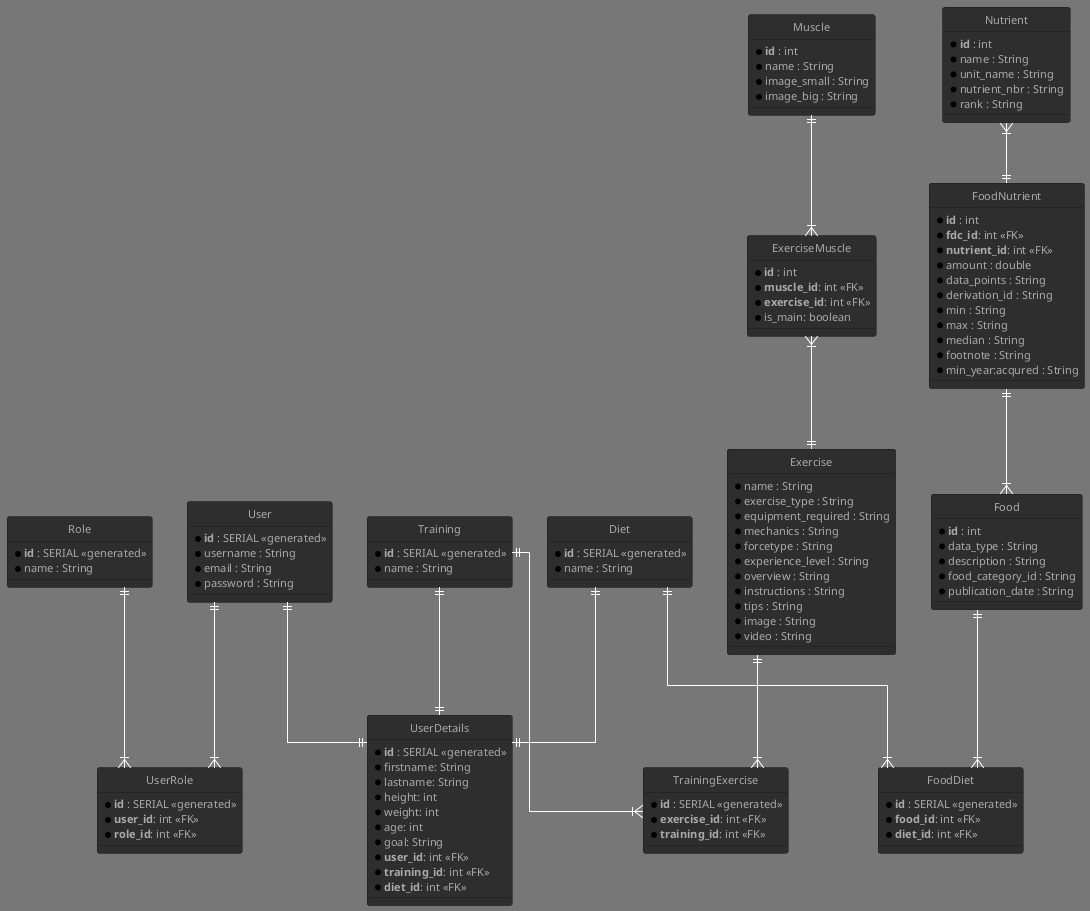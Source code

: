 @startuml
!theme reddress-darkblue

hide circle
skinparam linetype ortho

entity User{
* **id** : SERIAL <<generated>>
* username : String
* email : String
* password : String
}

entity Role{
* **id** : SERIAL <<generated>>
*name : String
}

entity UserRole{
* **id** : SERIAL <<generated>>
* **user_id**: int <<FK>>
* **role_id**: int <<FK>>
}

entity UserDetails{
* **id** : SERIAL <<generated>>
*firstname: String
*lastname: String
*height: int
*weight: int
*age: int
*goal: String
* **user_id**: int <<FK>>
* **training_id**: int <<FK>>
* **diet_id**: int <<FK>>
}

entity Training{
* **id** : SERIAL <<generated>>
* name : String
}

entity Diet{
* **id** : SERIAL <<generated>>
* name : String
}

entity TrainingExercise{
* **id** : SERIAL <<generated>>
* **exercise_id**: int <<FK>>
* **training_id**: int <<FK>>

}

entity FoodDiet{
* **id** : SERIAL <<generated>>
* **food_id**: int <<FK>>
* **diet_id**: int <<FK>>
}

entity Exercise{

* name : String
* exercise_type : String
* equipment_required : String
* mechanics : String
* forcetype : String
* experience_level : String
* overview : String
* instructions : String
* tips : String
* image : String
* video : String
}

entity Food{
* **id** : int
* data_type : String
* description : String
* food_category_id : String
* publication_date : String

}

entity ExerciseMuscle{
* **id** : int
* **muscle_id**: int <<FK>>
* **exercise_id**: int <<FK>>
* is_main: boolean
}

entity FoodNutrient{
* **id** : int
* **fdc_id**: int <<FK>>
* **nutrient_id**: int <<FK>>
* amount : double
* data_points : String
* derivation_id : String
* min : String
* max : String
* median : String
* footnote : String
* min_year:acqured : String
}

entity Muscle{
* **id** : int
* name : String
* image_small : String
* image_big : String
}

entity Nutrient{
* **id** : int
* name : String
* unit_name : String
* nutrient_nbr : String
* rank : String
}

User ||--|{ UserRole
Role ||--|{ UserRole
User ||--|| UserDetails
Training ||--|| UserDetails
Diet ||--|| UserDetails
Diet ||--|{ FoodDiet
Training ||--|{ TrainingExercise
Exercise ||--|{ TrainingExercise
Food ||--|{ FoodDiet
ExerciseMuscle }|--|| Exercise
FoodNutrient ||--|{ Food
Muscle ||--|{ ExerciseMuscle
Nutrient }|--|| FoodNutrient

@enduml
